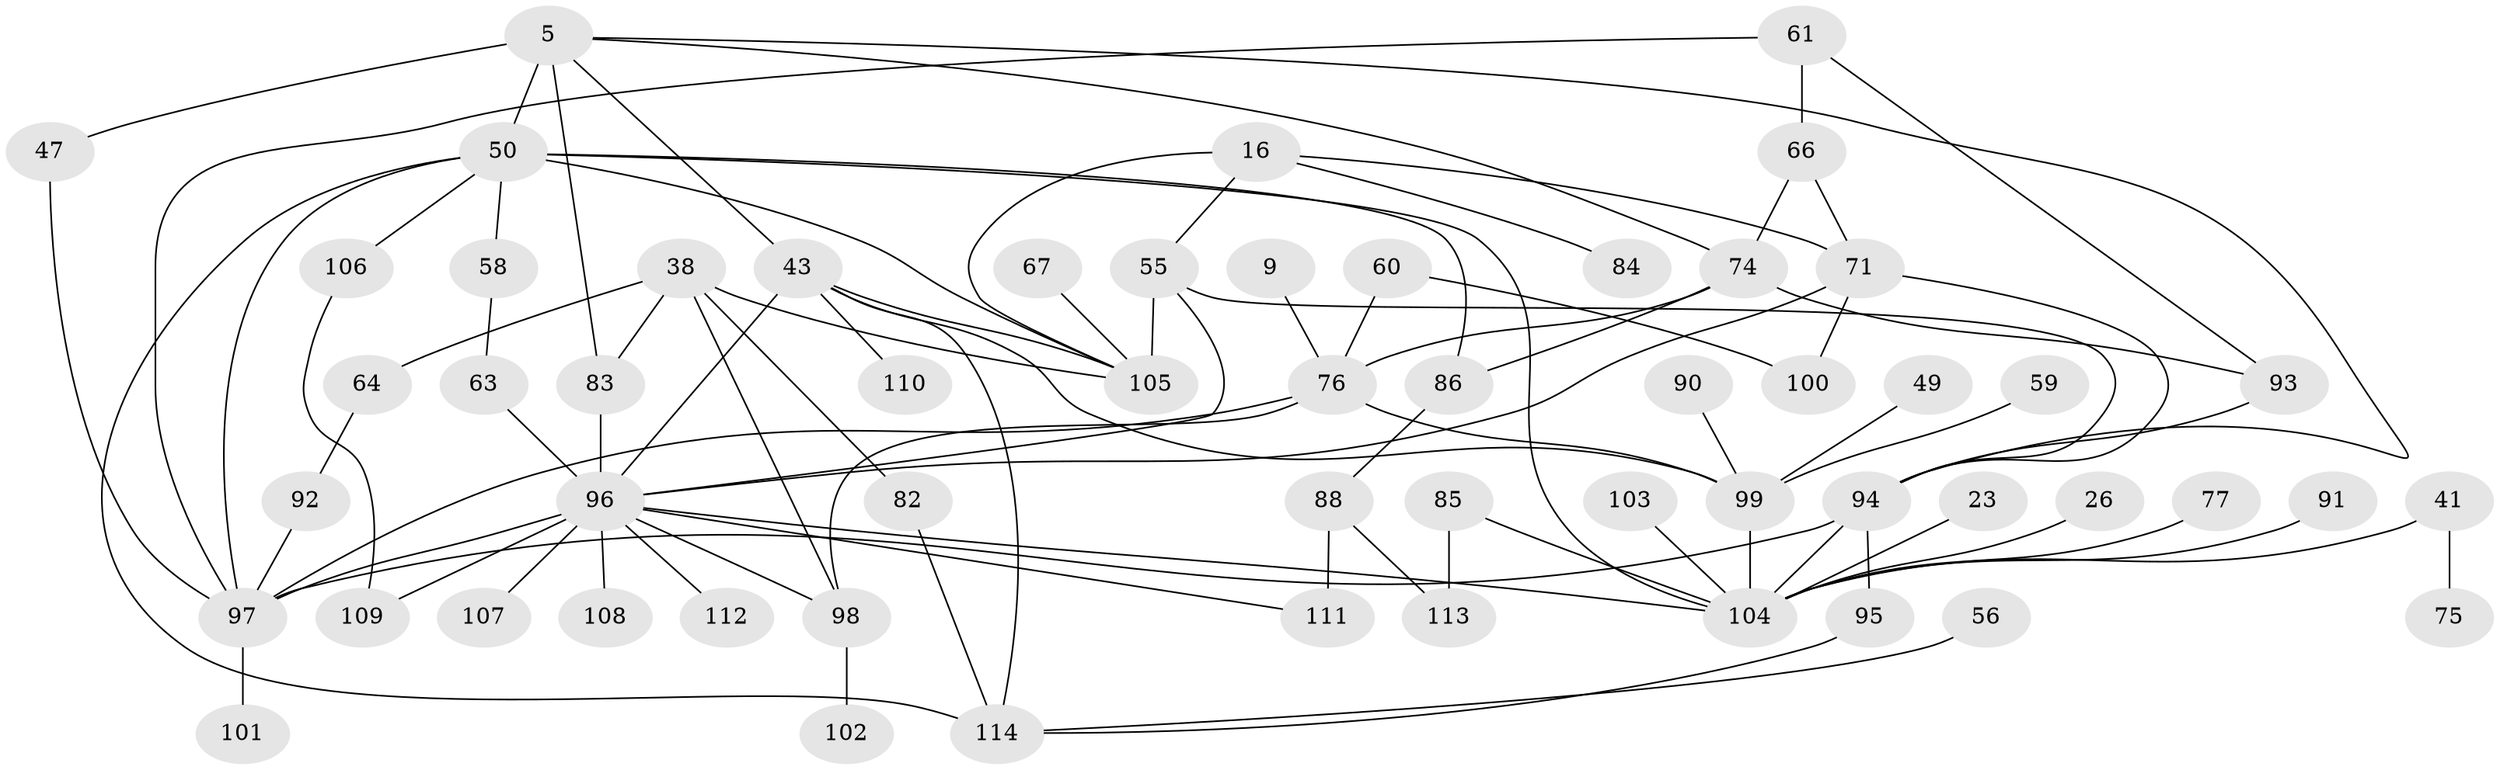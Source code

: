 // original degree distribution, {5: 0.09649122807017543, 6: 0.06140350877192982, 8: 0.008771929824561403, 3: 0.20175438596491227, 2: 0.35964912280701755, 1: 0.17543859649122806, 9: 0.008771929824561403, 4: 0.07894736842105263, 7: 0.008771929824561403}
// Generated by graph-tools (version 1.1) at 2025/44/03/04/25 21:44:43]
// undirected, 57 vertices, 88 edges
graph export_dot {
graph [start="1"]
  node [color=gray90,style=filled];
  5 [super="+1"];
  9;
  16;
  23;
  26;
  38;
  41 [super="+20"];
  43 [super="+25"];
  47 [super="+30"];
  49;
  50 [super="+2+3"];
  55 [super="+15"];
  56;
  58 [super="+37"];
  59;
  60;
  61;
  63;
  64;
  66 [super="+52+62"];
  67 [super="+31"];
  71 [super="+35"];
  74;
  75;
  76 [super="+73"];
  77;
  82;
  83 [super="+42"];
  84;
  85;
  86 [super="+70"];
  88;
  90;
  91;
  92;
  93;
  94 [super="+89"];
  95;
  96 [super="+32+39+46+69"];
  97 [super="+54+6+57"];
  98 [super="+51"];
  99 [super="+22+81"];
  100;
  101;
  102;
  103;
  104 [super="+40+68"];
  105 [super="+33+65+87"];
  106;
  107;
  108;
  109;
  110;
  111 [super="+48"];
  112 [super="+79"];
  113;
  114 [super="+19"];
  5 -- 74;
  5 -- 50 [weight=3];
  5 -- 47;
  5 -- 43;
  5 -- 83;
  5 -- 94;
  9 -- 76;
  16 -- 55 [weight=2];
  16 -- 71 [weight=2];
  16 -- 84;
  16 -- 105;
  23 -- 104;
  26 -- 104;
  38 -- 64;
  38 -- 82;
  38 -- 105 [weight=2];
  38 -- 83;
  38 -- 98;
  41 -- 75;
  41 -- 104;
  43 -- 114;
  43 -- 99;
  43 -- 110;
  43 -- 105;
  43 -- 96;
  47 -- 97;
  49 -- 99;
  50 -- 114;
  50 -- 97 [weight=2];
  50 -- 106;
  50 -- 105 [weight=2];
  50 -- 104 [weight=3];
  50 -- 86;
  50 -- 58;
  55 -- 94;
  55 -- 105 [weight=2];
  55 -- 96;
  56 -- 114;
  58 -- 63;
  59 -- 99;
  60 -- 100;
  60 -- 76;
  61 -- 66;
  61 -- 93;
  61 -- 97;
  63 -- 96;
  64 -- 92;
  66 -- 71;
  66 -- 74;
  67 -- 105;
  71 -- 100;
  71 -- 96;
  71 -- 94;
  74 -- 86;
  74 -- 93;
  74 -- 76;
  76 -- 97 [weight=2];
  76 -- 99;
  76 -- 98;
  77 -- 104;
  82 -- 114;
  83 -- 96;
  85 -- 113;
  85 -- 104;
  86 -- 88;
  88 -- 111 [weight=2];
  88 -- 113;
  90 -- 99;
  91 -- 104;
  92 -- 97;
  93 -- 94;
  94 -- 104 [weight=3];
  94 -- 97;
  94 -- 95;
  95 -- 114;
  96 -- 108;
  96 -- 97 [weight=3];
  96 -- 107 [weight=2];
  96 -- 112 [weight=2];
  96 -- 98;
  96 -- 109;
  96 -- 104;
  96 -- 111;
  97 -- 101;
  98 -- 102;
  99 -- 104 [weight=2];
  103 -- 104;
  106 -- 109;
}
